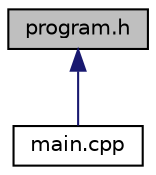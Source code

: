 digraph "program.h"
{
 // LATEX_PDF_SIZE
  edge [fontname="Helvetica",fontsize="10",labelfontname="Helvetica",labelfontsize="10"];
  node [fontname="Helvetica",fontsize="10",shape=record];
  Node1 [label="program.h",height=0.2,width=0.4,color="black", fillcolor="grey75", style="filled", fontcolor="black",tooltip="Заголовочный файл для класса PaintApp, который реализует приложение для рисования и распознавания циф..."];
  Node1 -> Node2 [dir="back",color="midnightblue",fontsize="10",style="solid"];
  Node2 [label="main.cpp",height=0.2,width=0.4,color="black", fillcolor="white", style="filled",URL="$main_8cpp.html",tooltip="Основной файл программы для обучения нейронной сети и запуска приложения для рисования."];
}
